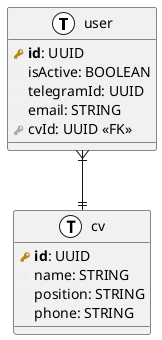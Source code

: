  @startuml
!define primary_key(x) <b><color:#b8861b><&key></color> x</b>
!define foreign_key(x) <color:#aaaaaa><&key></color> x
!define column(x) <color:#efefef><&media-record></color> x
!define table(x) entity x << (T, white) >>
table( user ) {
  primary_key( id ): UUID
  column( isActive ): BOOLEAN
  column( telegramId ): UUID
  column( email ): STRING
  foreign_key( cvId ): UUID <<FK>>
}
table( cv ) {
  primary_key( id ): UUID
  column( name ): STRING
  column( position ): STRING
  column( phone ): STRING
}
user }|--|| cv
@enduml